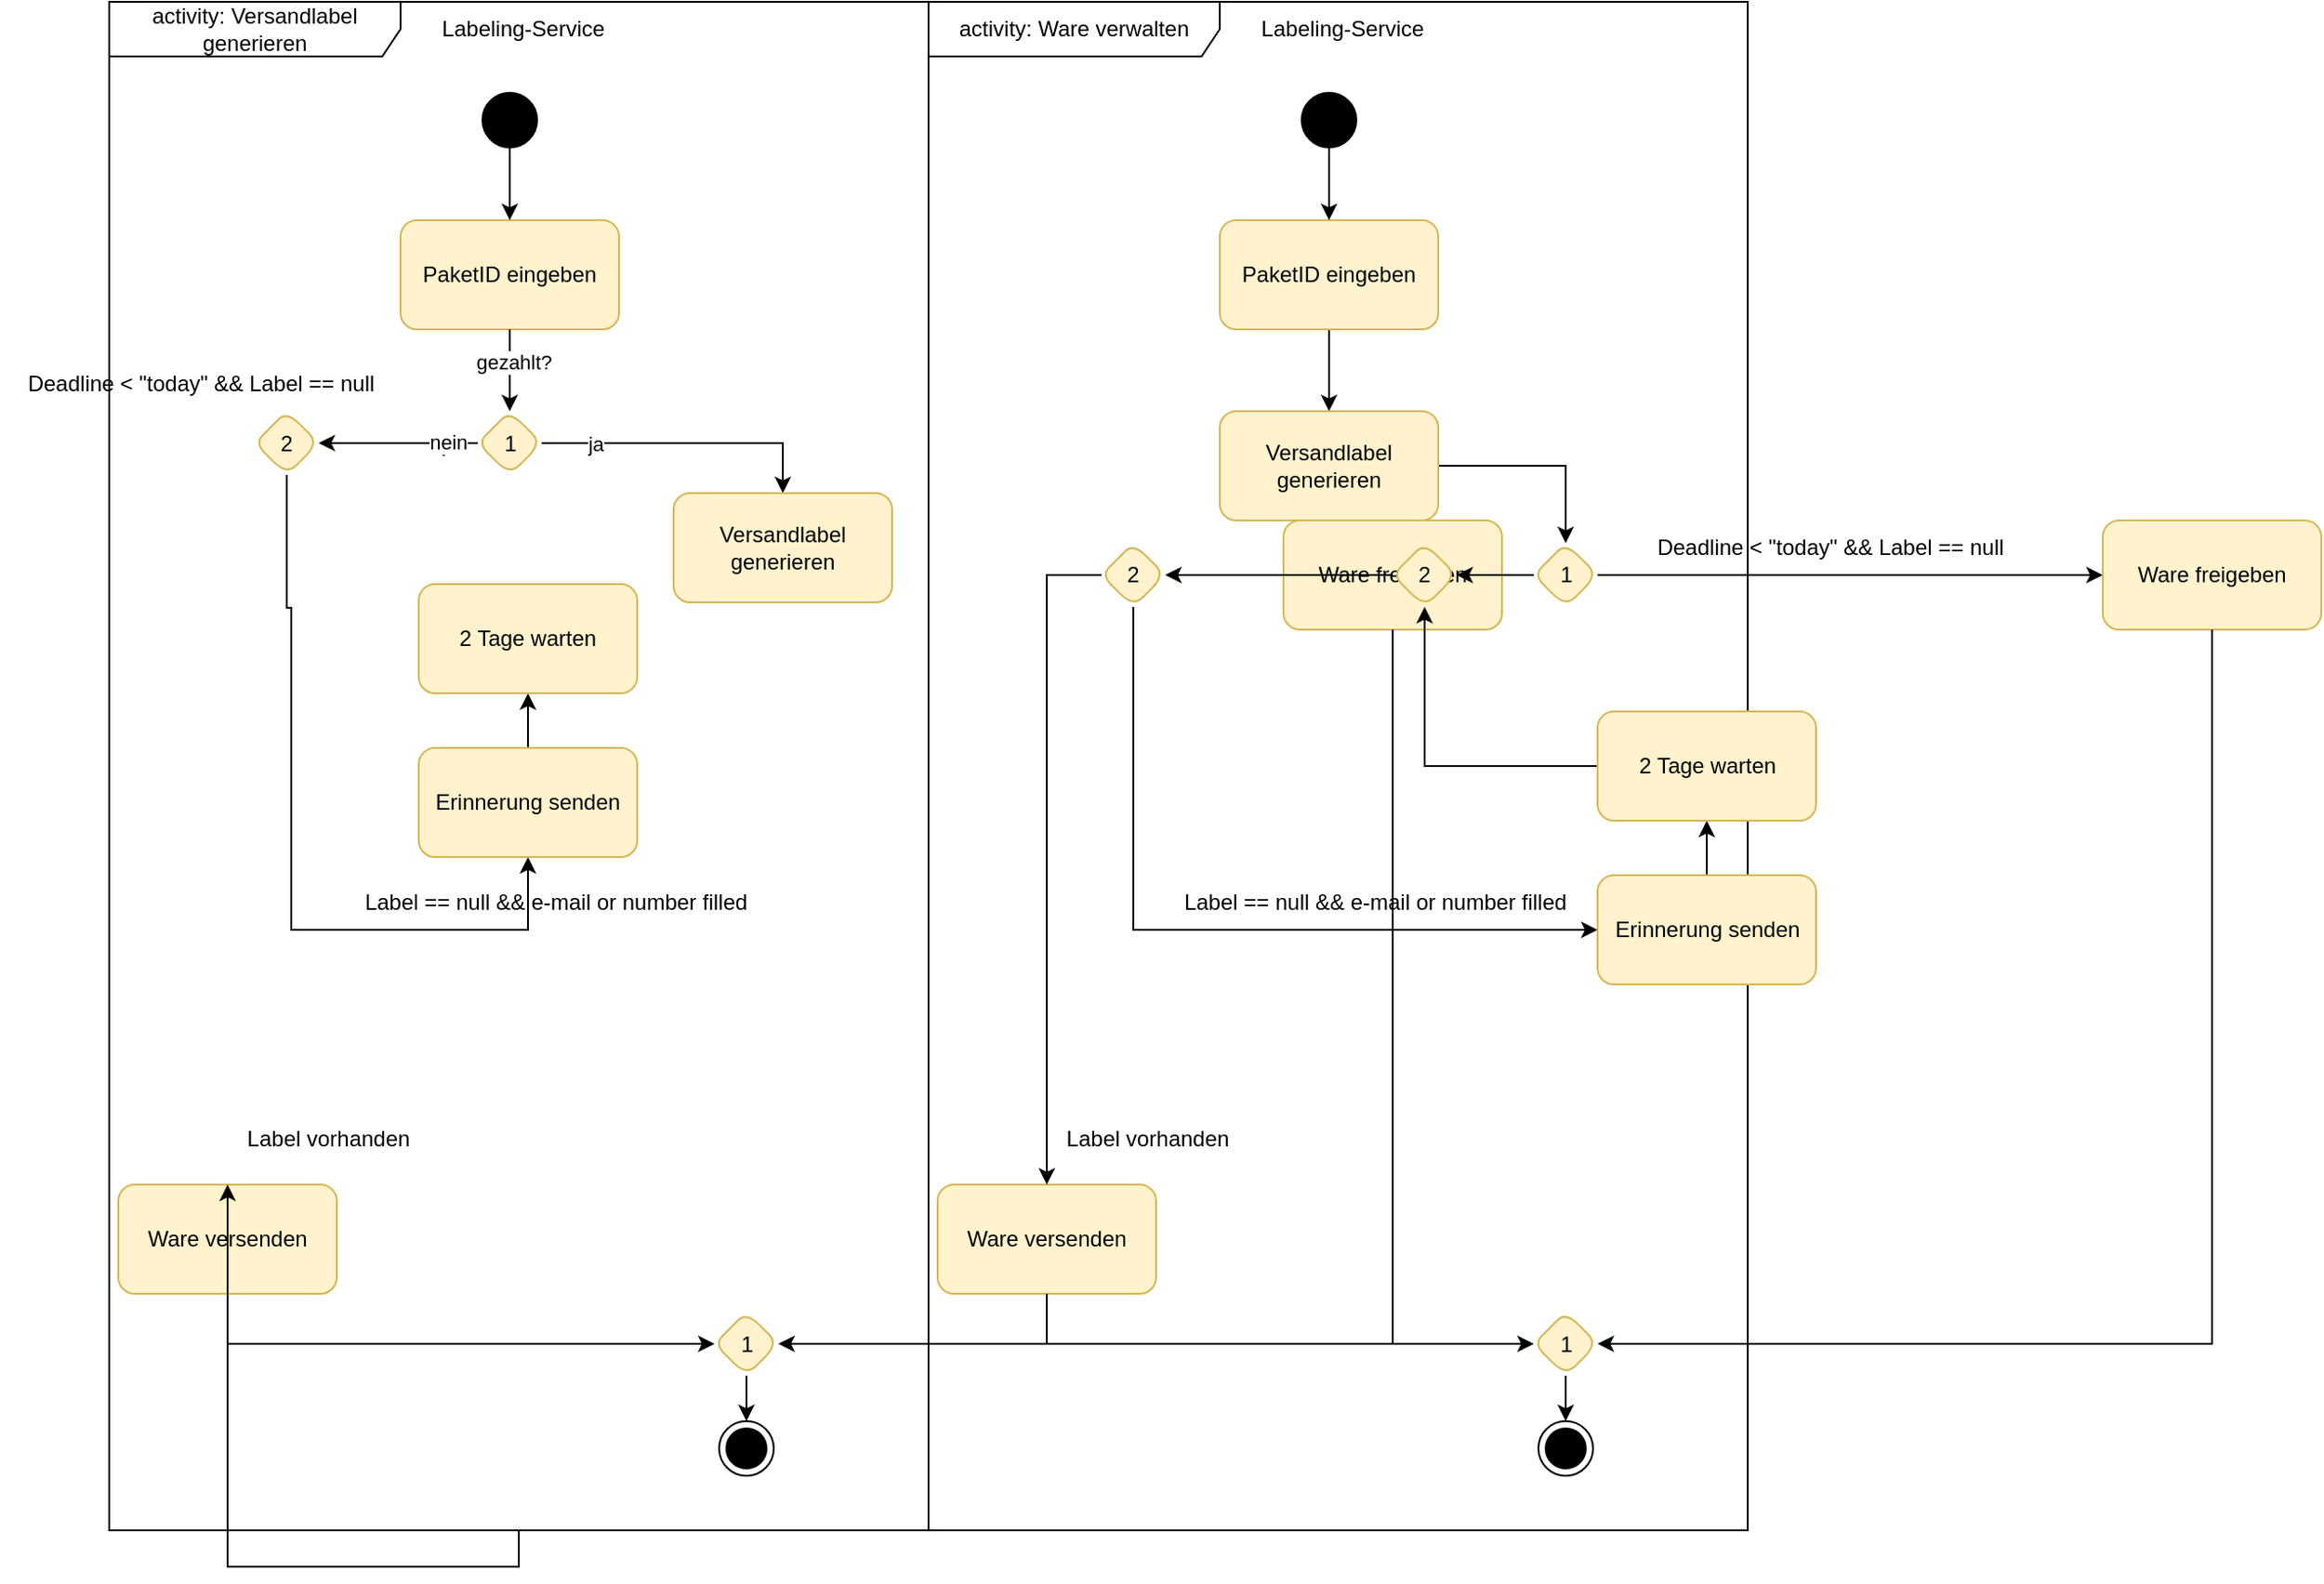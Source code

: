 <mxfile version="22.1.11" type="github">
  <diagram name="Seite-1" id="18Wy0e9a14y2iKfFiZvs">
    <mxGraphModel dx="1290" dy="579" grid="1" gridSize="10" guides="1" tooltips="1" connect="1" arrows="1" fold="1" page="1" pageScale="1" pageWidth="827" pageHeight="1169" math="0" shadow="0">
      <root>
        <mxCell id="0" />
        <mxCell id="1" parent="0" />
        <mxCell id="7-9NOZU4NKzgfEW0f55U-1" value="activity: Versandlabel generieren" style="shape=umlFrame;whiteSpace=wrap;html=1;pointerEvents=0;recursiveResize=0;container=1;collapsible=0;width=160;" parent="1" vertex="1">
          <mxGeometry x="110" y="50" width="450" height="840" as="geometry" />
        </mxCell>
        <mxCell id="7-9NOZU4NKzgfEW0f55U-20" value="" style="edgeStyle=orthogonalEdgeStyle;rounded=0;orthogonalLoop=1;jettySize=auto;html=1;entryX=0.5;entryY=0;entryDx=0;entryDy=0;" parent="7-9NOZU4NKzgfEW0f55U-1" source="7-9NOZU4NKzgfEW0f55U-2" target="7-9NOZU4NKzgfEW0f55U-8" edge="1">
          <mxGeometry relative="1" as="geometry">
            <mxPoint x="300" y="315" as="targetPoint" />
          </mxGeometry>
        </mxCell>
        <mxCell id="AlCIt3RjvGgdDV8iWQWg-56" value="ja" style="edgeLabel;html=1;align=center;verticalAlign=middle;resizable=0;points=[];" vertex="1" connectable="0" parent="7-9NOZU4NKzgfEW0f55U-20">
          <mxGeometry x="-0.635" relative="1" as="geometry">
            <mxPoint as="offset" />
          </mxGeometry>
        </mxCell>
        <mxCell id="7-9NOZU4NKzgfEW0f55U-4" value="Ware freigeben" style="whiteSpace=wrap;html=1;fillColor=#fff2cc;strokeColor=#d6b656;rounded=1;" parent="7-9NOZU4NKzgfEW0f55U-1" vertex="1">
          <mxGeometry x="645" y="285" width="120" height="60" as="geometry" />
        </mxCell>
        <mxCell id="8ZjAo5hcSu2O5ueR2Of1-4" value="PaketID eingeben" style="rounded=1;whiteSpace=wrap;html=1;fillColor=#fff2cc;strokeColor=#d6b656;" parent="7-9NOZU4NKzgfEW0f55U-1" vertex="1">
          <mxGeometry x="160" y="120" width="120" height="60" as="geometry" />
        </mxCell>
        <mxCell id="7-9NOZU4NKzgfEW0f55U-12" value="Deadline &amp;lt; &quot;today&quot; &amp;amp;&amp;amp; Label == null" style="text;html=1;align=center;verticalAlign=middle;resizable=0;points=[];autosize=1;strokeColor=none;fillColor=none;" parent="7-9NOZU4NKzgfEW0f55U-1" vertex="1">
          <mxGeometry x="-60" y="195" width="220" height="30" as="geometry" />
        </mxCell>
        <mxCell id="8ZjAo5hcSu2O5ueR2Of1-1" value="" style="ellipse;whiteSpace=wrap;html=1;fillColor=strokeColor;" parent="7-9NOZU4NKzgfEW0f55U-1" vertex="1">
          <mxGeometry x="205" y="50" width="30" height="30" as="geometry" />
        </mxCell>
        <mxCell id="8ZjAo5hcSu2O5ueR2Of1-5" value="" style="edgeStyle=orthogonalEdgeStyle;rounded=0;orthogonalLoop=1;jettySize=auto;html=1;" parent="7-9NOZU4NKzgfEW0f55U-1" source="8ZjAo5hcSu2O5ueR2Of1-1" target="8ZjAo5hcSu2O5ueR2Of1-4" edge="1">
          <mxGeometry relative="1" as="geometry" />
        </mxCell>
        <mxCell id="8ZjAo5hcSu2O5ueR2Of1-19" value="a" style="ellipse;html=1;shape=endState;fillColor=strokeColor;" parent="7-9NOZU4NKzgfEW0f55U-1" vertex="1">
          <mxGeometry x="335" y="780" width="30" height="30" as="geometry" />
        </mxCell>
        <mxCell id="8ZjAo5hcSu2O5ueR2Of1-20" value="" style="edgeStyle=orthogonalEdgeStyle;rounded=0;orthogonalLoop=1;jettySize=auto;html=1;exitX=0.5;exitY=1;exitDx=0;exitDy=0;entryX=1;entryY=0.5;entryDx=0;entryDy=0;" parent="7-9NOZU4NKzgfEW0f55U-1" source="7-9NOZU4NKzgfEW0f55U-4" target="7-9NOZU4NKzgfEW0f55U-17" edge="1">
          <mxGeometry relative="1" as="geometry">
            <mxPoint x="630" y="405" as="sourcePoint" />
          </mxGeometry>
        </mxCell>
        <mxCell id="7-9NOZU4NKzgfEW0f55U-14" value="Ware versenden" style="whiteSpace=wrap;html=1;fillColor=#fff2cc;strokeColor=#d6b656;rounded=1;" parent="7-9NOZU4NKzgfEW0f55U-1" vertex="1">
          <mxGeometry x="5" y="650" width="120" height="60" as="geometry" />
        </mxCell>
        <mxCell id="7-9NOZU4NKzgfEW0f55U-16" value="Label vorhanden" style="text;html=1;align=center;verticalAlign=middle;resizable=0;points=[];autosize=1;strokeColor=none;fillColor=none;" parent="7-9NOZU4NKzgfEW0f55U-1" vertex="1">
          <mxGeometry x="60" y="610" width="120" height="30" as="geometry" />
        </mxCell>
        <mxCell id="8ZjAo5hcSu2O5ueR2Of1-21" value="" style="edgeStyle=orthogonalEdgeStyle;rounded=0;orthogonalLoop=1;jettySize=auto;html=1;exitX=0.5;exitY=1;exitDx=0;exitDy=0;entryX=0;entryY=0.5;entryDx=0;entryDy=0;" parent="7-9NOZU4NKzgfEW0f55U-1" source="7-9NOZU4NKzgfEW0f55U-14" target="7-9NOZU4NKzgfEW0f55U-17" edge="1">
          <mxGeometry relative="1" as="geometry">
            <mxPoint x="420" y="515" as="sourcePoint" />
            <mxPoint x="580" y="385" as="targetPoint" />
          </mxGeometry>
        </mxCell>
        <mxCell id="7-9NOZU4NKzgfEW0f55U-18" value="" style="edgeStyle=orthogonalEdgeStyle;rounded=0;orthogonalLoop=1;jettySize=auto;html=1;" parent="7-9NOZU4NKzgfEW0f55U-1" source="7-9NOZU4NKzgfEW0f55U-17" target="8ZjAo5hcSu2O5ueR2Of1-19" edge="1">
          <mxGeometry relative="1" as="geometry" />
        </mxCell>
        <mxCell id="7-9NOZU4NKzgfEW0f55U-17" value="1" style="rhombus;whiteSpace=wrap;html=1;fillColor=#fff2cc;strokeColor=#d6b656;rounded=1;" parent="7-9NOZU4NKzgfEW0f55U-1" vertex="1">
          <mxGeometry x="332.5" y="720" width="35" height="35" as="geometry" />
        </mxCell>
        <mxCell id="7-9NOZU4NKzgfEW0f55U-23" value="" style="edgeStyle=orthogonalEdgeStyle;rounded=0;orthogonalLoop=1;jettySize=auto;html=1;exitX=0.5;exitY=1;exitDx=0;exitDy=0;" parent="7-9NOZU4NKzgfEW0f55U-1" source="7-9NOZU4NKzgfEW0f55U-28" target="7-9NOZU4NKzgfEW0f55U-22" edge="1">
          <mxGeometry relative="1" as="geometry">
            <Array as="points">
              <mxPoint x="98" y="333" />
              <mxPoint x="100" y="333" />
              <mxPoint x="100" y="510" />
            </Array>
            <mxPoint x="112.5" y="332.5" as="sourcePoint" />
          </mxGeometry>
        </mxCell>
        <mxCell id="7-9NOZU4NKzgfEW0f55U-25" style="edgeStyle=orthogonalEdgeStyle;rounded=0;orthogonalLoop=1;jettySize=auto;html=1;entryX=0.5;entryY=0;entryDx=0;entryDy=0;" parent="7-9NOZU4NKzgfEW0f55U-1" source="7-9NOZU4NKzgfEW0f55U-1" target="7-9NOZU4NKzgfEW0f55U-14" edge="1">
          <mxGeometry relative="1" as="geometry">
            <mxPoint x="95" y="315" as="sourcePoint" />
          </mxGeometry>
        </mxCell>
        <mxCell id="7-9NOZU4NKzgfEW0f55U-27" value="" style="edgeStyle=orthogonalEdgeStyle;rounded=0;orthogonalLoop=1;jettySize=auto;html=1;" parent="7-9NOZU4NKzgfEW0f55U-1" source="7-9NOZU4NKzgfEW0f55U-22" target="7-9NOZU4NKzgfEW0f55U-26" edge="1">
          <mxGeometry relative="1" as="geometry" />
        </mxCell>
        <mxCell id="7-9NOZU4NKzgfEW0f55U-22" value="Erinnerung senden" style="whiteSpace=wrap;html=1;fillColor=#fff2cc;strokeColor=#d6b656;rounded=1;" parent="7-9NOZU4NKzgfEW0f55U-1" vertex="1">
          <mxGeometry x="170" y="410" width="120" height="60" as="geometry" />
        </mxCell>
        <mxCell id="7-9NOZU4NKzgfEW0f55U-24" value=" Label == null &amp;amp;&amp;amp; e-mail or number filled" style="text;html=1;align=center;verticalAlign=middle;resizable=0;points=[];autosize=1;strokeColor=none;fillColor=none;" parent="7-9NOZU4NKzgfEW0f55U-1" vertex="1">
          <mxGeometry x="125" y="480" width="240" height="30" as="geometry" />
        </mxCell>
        <mxCell id="7-9NOZU4NKzgfEW0f55U-26" value="2 Tage warten" style="whiteSpace=wrap;html=1;fillColor=#fff2cc;strokeColor=#d6b656;rounded=1;" parent="7-9NOZU4NKzgfEW0f55U-1" vertex="1">
          <mxGeometry x="170" y="320" width="120" height="60" as="geometry" />
        </mxCell>
        <mxCell id="7-9NOZU4NKzgfEW0f55U-28" value="2" style="rhombus;whiteSpace=wrap;html=1;fillColor=#fff2cc;strokeColor=#d6b656;rounded=1;" parent="7-9NOZU4NKzgfEW0f55U-1" vertex="1">
          <mxGeometry x="80" y="225" width="35" height="35" as="geometry" />
        </mxCell>
        <mxCell id="AlCIt3RjvGgdDV8iWQWg-1" value="Labeling-Service" style="text;html=1;strokeColor=none;fillColor=none;align=center;verticalAlign=middle;whiteSpace=wrap;rounded=0;" vertex="1" parent="7-9NOZU4NKzgfEW0f55U-1">
          <mxGeometry x="165" width="125" height="30" as="geometry" />
        </mxCell>
        <mxCell id="7-9NOZU4NKzgfEW0f55U-8" value="Versandlabel generieren" style="whiteSpace=wrap;html=1;fillColor=#fff2cc;strokeColor=#d6b656;rounded=1;" parent="7-9NOZU4NKzgfEW0f55U-1" vertex="1">
          <mxGeometry x="310" y="270" width="120" height="60" as="geometry" />
        </mxCell>
        <mxCell id="AlCIt3RjvGgdDV8iWQWg-53" value="" style="edgeStyle=orthogonalEdgeStyle;rounded=0;orthogonalLoop=1;jettySize=auto;html=1;" edge="1" parent="7-9NOZU4NKzgfEW0f55U-1" source="8ZjAo5hcSu2O5ueR2Of1-4" target="7-9NOZU4NKzgfEW0f55U-2">
          <mxGeometry relative="1" as="geometry">
            <mxPoint x="330" y="230" as="sourcePoint" />
            <mxPoint x="330" y="348" as="targetPoint" />
          </mxGeometry>
        </mxCell>
        <mxCell id="AlCIt3RjvGgdDV8iWQWg-60" value="gezahlt?" style="edgeLabel;html=1;align=center;verticalAlign=middle;resizable=0;points=[];" vertex="1" connectable="0" parent="AlCIt3RjvGgdDV8iWQWg-53">
          <mxGeometry x="-0.191" y="2" relative="1" as="geometry">
            <mxPoint as="offset" />
          </mxGeometry>
        </mxCell>
        <mxCell id="7-9NOZU4NKzgfEW0f55U-2" value="1" style="rhombus;whiteSpace=wrap;html=1;fillColor=#fff2cc;strokeColor=#d6b656;rounded=1;" parent="7-9NOZU4NKzgfEW0f55U-1" vertex="1">
          <mxGeometry x="202.5" y="225" width="35" height="35" as="geometry" />
        </mxCell>
        <mxCell id="AlCIt3RjvGgdDV8iWQWg-57" value="" style="edgeStyle=orthogonalEdgeStyle;rounded=0;orthogonalLoop=1;jettySize=auto;html=1;entryX=1;entryY=0.5;entryDx=0;entryDy=0;exitX=0;exitY=0.5;exitDx=0;exitDy=0;" edge="1" parent="7-9NOZU4NKzgfEW0f55U-1" source="7-9NOZU4NKzgfEW0f55U-2" target="7-9NOZU4NKzgfEW0f55U-28">
          <mxGeometry relative="1" as="geometry">
            <mxPoint x="350" y="270" as="targetPoint" />
            <mxPoint x="248" y="253" as="sourcePoint" />
          </mxGeometry>
        </mxCell>
        <mxCell id="AlCIt3RjvGgdDV8iWQWg-58" value="ja" style="edgeLabel;html=1;align=center;verticalAlign=middle;resizable=0;points=[];" vertex="1" connectable="0" parent="AlCIt3RjvGgdDV8iWQWg-57">
          <mxGeometry x="-0.635" relative="1" as="geometry">
            <mxPoint as="offset" />
          </mxGeometry>
        </mxCell>
        <mxCell id="AlCIt3RjvGgdDV8iWQWg-61" value="nein" style="edgeLabel;html=1;align=center;verticalAlign=middle;resizable=0;points=[];" vertex="1" connectable="0" parent="AlCIt3RjvGgdDV8iWQWg-57">
          <mxGeometry x="-0.614" y="-1" relative="1" as="geometry">
            <mxPoint as="offset" />
          </mxGeometry>
        </mxCell>
        <mxCell id="AlCIt3RjvGgdDV8iWQWg-59" style="edgeStyle=orthogonalEdgeStyle;rounded=0;orthogonalLoop=1;jettySize=auto;html=1;exitX=0.5;exitY=1;exitDx=0;exitDy=0;" edge="1" parent="7-9NOZU4NKzgfEW0f55U-1">
          <mxGeometry relative="1" as="geometry">
            <mxPoint x="190" y="210" as="sourcePoint" />
            <mxPoint x="190" y="210" as="targetPoint" />
          </mxGeometry>
        </mxCell>
        <mxCell id="AlCIt3RjvGgdDV8iWQWg-2" value="activity: Ware verwalten" style="shape=umlFrame;whiteSpace=wrap;html=1;pointerEvents=0;recursiveResize=0;container=1;collapsible=0;width=160;" vertex="1" parent="1">
          <mxGeometry x="560" y="50" width="450" height="840" as="geometry" />
        </mxCell>
        <mxCell id="AlCIt3RjvGgdDV8iWQWg-3" value="" style="edgeStyle=orthogonalEdgeStyle;rounded=0;orthogonalLoop=1;jettySize=auto;html=1;exitX=1;exitY=0.5;exitDx=0;exitDy=0;" edge="1" parent="AlCIt3RjvGgdDV8iWQWg-2" source="AlCIt3RjvGgdDV8iWQWg-5" target="AlCIt3RjvGgdDV8iWQWg-6">
          <mxGeometry relative="1" as="geometry" />
        </mxCell>
        <mxCell id="AlCIt3RjvGgdDV8iWQWg-4" value="" style="edgeStyle=orthogonalEdgeStyle;rounded=0;orthogonalLoop=1;jettySize=auto;html=1;entryX=1;entryY=0.5;entryDx=0;entryDy=0;" edge="1" parent="AlCIt3RjvGgdDV8iWQWg-2" source="AlCIt3RjvGgdDV8iWQWg-5" target="AlCIt3RjvGgdDV8iWQWg-30">
          <mxGeometry relative="1" as="geometry">
            <mxPoint x="300" y="315" as="targetPoint" />
          </mxGeometry>
        </mxCell>
        <mxCell id="AlCIt3RjvGgdDV8iWQWg-5" value="1" style="rhombus;whiteSpace=wrap;html=1;fillColor=#fff2cc;strokeColor=#d6b656;rounded=1;" vertex="1" parent="AlCIt3RjvGgdDV8iWQWg-2">
          <mxGeometry x="332.5" y="297.5" width="35" height="35" as="geometry" />
        </mxCell>
        <mxCell id="AlCIt3RjvGgdDV8iWQWg-6" value="Ware freigeben" style="whiteSpace=wrap;html=1;fillColor=#fff2cc;strokeColor=#d6b656;rounded=1;" vertex="1" parent="AlCIt3RjvGgdDV8iWQWg-2">
          <mxGeometry x="645" y="285" width="120" height="60" as="geometry" />
        </mxCell>
        <mxCell id="AlCIt3RjvGgdDV8iWQWg-7" value="" style="edgeStyle=orthogonalEdgeStyle;rounded=0;orthogonalLoop=1;jettySize=auto;html=1;" edge="1" parent="AlCIt3RjvGgdDV8iWQWg-2" source="AlCIt3RjvGgdDV8iWQWg-8" target="AlCIt3RjvGgdDV8iWQWg-10">
          <mxGeometry relative="1" as="geometry" />
        </mxCell>
        <mxCell id="AlCIt3RjvGgdDV8iWQWg-8" value="PaketID eingeben" style="rounded=1;whiteSpace=wrap;html=1;fillColor=#fff2cc;strokeColor=#d6b656;" vertex="1" parent="AlCIt3RjvGgdDV8iWQWg-2">
          <mxGeometry x="160" y="120" width="120" height="60" as="geometry" />
        </mxCell>
        <mxCell id="AlCIt3RjvGgdDV8iWQWg-9" value="" style="edgeStyle=orthogonalEdgeStyle;rounded=0;orthogonalLoop=1;jettySize=auto;html=1;" edge="1" parent="AlCIt3RjvGgdDV8iWQWg-2" source="AlCIt3RjvGgdDV8iWQWg-10" target="AlCIt3RjvGgdDV8iWQWg-5">
          <mxGeometry relative="1" as="geometry" />
        </mxCell>
        <mxCell id="AlCIt3RjvGgdDV8iWQWg-10" value="Versandlabel generieren" style="whiteSpace=wrap;html=1;fillColor=#fff2cc;strokeColor=#d6b656;rounded=1;" vertex="1" parent="AlCIt3RjvGgdDV8iWQWg-2">
          <mxGeometry x="160" y="225" width="120" height="60" as="geometry" />
        </mxCell>
        <mxCell id="AlCIt3RjvGgdDV8iWQWg-11" value="Deadline &amp;lt; &quot;today&quot; &amp;amp;&amp;amp; Label == null" style="text;html=1;align=center;verticalAlign=middle;resizable=0;points=[];autosize=1;strokeColor=none;fillColor=none;" vertex="1" parent="AlCIt3RjvGgdDV8iWQWg-2">
          <mxGeometry x="385" y="285" width="220" height="30" as="geometry" />
        </mxCell>
        <mxCell id="AlCIt3RjvGgdDV8iWQWg-12" value="" style="ellipse;whiteSpace=wrap;html=1;fillColor=strokeColor;" vertex="1" parent="AlCIt3RjvGgdDV8iWQWg-2">
          <mxGeometry x="205" y="50" width="30" height="30" as="geometry" />
        </mxCell>
        <mxCell id="AlCIt3RjvGgdDV8iWQWg-13" value="" style="edgeStyle=orthogonalEdgeStyle;rounded=0;orthogonalLoop=1;jettySize=auto;html=1;" edge="1" parent="AlCIt3RjvGgdDV8iWQWg-2" source="AlCIt3RjvGgdDV8iWQWg-12" target="AlCIt3RjvGgdDV8iWQWg-8">
          <mxGeometry relative="1" as="geometry" />
        </mxCell>
        <mxCell id="AlCIt3RjvGgdDV8iWQWg-14" value="a" style="ellipse;html=1;shape=endState;fillColor=strokeColor;" vertex="1" parent="AlCIt3RjvGgdDV8iWQWg-2">
          <mxGeometry x="335" y="780" width="30" height="30" as="geometry" />
        </mxCell>
        <mxCell id="AlCIt3RjvGgdDV8iWQWg-15" value="" style="edgeStyle=orthogonalEdgeStyle;rounded=0;orthogonalLoop=1;jettySize=auto;html=1;exitX=0.5;exitY=1;exitDx=0;exitDy=0;entryX=1;entryY=0.5;entryDx=0;entryDy=0;" edge="1" parent="AlCIt3RjvGgdDV8iWQWg-2" source="AlCIt3RjvGgdDV8iWQWg-6" target="AlCIt3RjvGgdDV8iWQWg-20">
          <mxGeometry relative="1" as="geometry">
            <mxPoint x="630" y="405" as="sourcePoint" />
          </mxGeometry>
        </mxCell>
        <mxCell id="AlCIt3RjvGgdDV8iWQWg-16" value="Ware versenden" style="whiteSpace=wrap;html=1;fillColor=#fff2cc;strokeColor=#d6b656;rounded=1;" vertex="1" parent="AlCIt3RjvGgdDV8iWQWg-2">
          <mxGeometry x="5" y="650" width="120" height="60" as="geometry" />
        </mxCell>
        <mxCell id="AlCIt3RjvGgdDV8iWQWg-17" value="Label vorhanden" style="text;html=1;align=center;verticalAlign=middle;resizable=0;points=[];autosize=1;strokeColor=none;fillColor=none;" vertex="1" parent="AlCIt3RjvGgdDV8iWQWg-2">
          <mxGeometry x="60" y="610" width="120" height="30" as="geometry" />
        </mxCell>
        <mxCell id="AlCIt3RjvGgdDV8iWQWg-18" value="" style="edgeStyle=orthogonalEdgeStyle;rounded=0;orthogonalLoop=1;jettySize=auto;html=1;exitX=0.5;exitY=1;exitDx=0;exitDy=0;entryX=0;entryY=0.5;entryDx=0;entryDy=0;" edge="1" parent="AlCIt3RjvGgdDV8iWQWg-2" source="AlCIt3RjvGgdDV8iWQWg-16" target="AlCIt3RjvGgdDV8iWQWg-20">
          <mxGeometry relative="1" as="geometry">
            <mxPoint x="420" y="515" as="sourcePoint" />
            <mxPoint x="580" y="385" as="targetPoint" />
          </mxGeometry>
        </mxCell>
        <mxCell id="AlCIt3RjvGgdDV8iWQWg-19" value="" style="edgeStyle=orthogonalEdgeStyle;rounded=0;orthogonalLoop=1;jettySize=auto;html=1;" edge="1" parent="AlCIt3RjvGgdDV8iWQWg-2" source="AlCIt3RjvGgdDV8iWQWg-20" target="AlCIt3RjvGgdDV8iWQWg-14">
          <mxGeometry relative="1" as="geometry" />
        </mxCell>
        <mxCell id="AlCIt3RjvGgdDV8iWQWg-20" value="1" style="rhombus;whiteSpace=wrap;html=1;fillColor=#fff2cc;strokeColor=#d6b656;rounded=1;" vertex="1" parent="AlCIt3RjvGgdDV8iWQWg-2">
          <mxGeometry x="332.5" y="720" width="35" height="35" as="geometry" />
        </mxCell>
        <mxCell id="AlCIt3RjvGgdDV8iWQWg-21" value="" style="edgeStyle=orthogonalEdgeStyle;rounded=0;orthogonalLoop=1;jettySize=auto;html=1;" edge="1" parent="AlCIt3RjvGgdDV8iWQWg-2" source="AlCIt3RjvGgdDV8iWQWg-23" target="AlCIt3RjvGgdDV8iWQWg-25">
          <mxGeometry relative="1" as="geometry">
            <Array as="points">
              <mxPoint x="113" y="510" />
            </Array>
          </mxGeometry>
        </mxCell>
        <mxCell id="AlCIt3RjvGgdDV8iWQWg-22" style="edgeStyle=orthogonalEdgeStyle;rounded=0;orthogonalLoop=1;jettySize=auto;html=1;exitX=0;exitY=0.5;exitDx=0;exitDy=0;entryX=0.5;entryY=0;entryDx=0;entryDy=0;" edge="1" parent="AlCIt3RjvGgdDV8iWQWg-2" source="AlCIt3RjvGgdDV8iWQWg-23" target="AlCIt3RjvGgdDV8iWQWg-16">
          <mxGeometry relative="1" as="geometry" />
        </mxCell>
        <mxCell id="AlCIt3RjvGgdDV8iWQWg-23" value="2" style="rhombus;whiteSpace=wrap;html=1;fillColor=#fff2cc;strokeColor=#d6b656;rounded=1;" vertex="1" parent="AlCIt3RjvGgdDV8iWQWg-2">
          <mxGeometry x="95" y="297.5" width="35" height="35" as="geometry" />
        </mxCell>
        <mxCell id="AlCIt3RjvGgdDV8iWQWg-24" value="" style="edgeStyle=orthogonalEdgeStyle;rounded=0;orthogonalLoop=1;jettySize=auto;html=1;" edge="1" parent="AlCIt3RjvGgdDV8iWQWg-2" source="AlCIt3RjvGgdDV8iWQWg-25" target="AlCIt3RjvGgdDV8iWQWg-28">
          <mxGeometry relative="1" as="geometry" />
        </mxCell>
        <mxCell id="AlCIt3RjvGgdDV8iWQWg-25" value="Erinnerung senden" style="whiteSpace=wrap;html=1;fillColor=#fff2cc;strokeColor=#d6b656;rounded=1;" vertex="1" parent="AlCIt3RjvGgdDV8iWQWg-2">
          <mxGeometry x="367.5" y="480" width="120" height="60" as="geometry" />
        </mxCell>
        <mxCell id="AlCIt3RjvGgdDV8iWQWg-26" value=" Label == null &amp;amp;&amp;amp; e-mail or number filled" style="text;html=1;align=center;verticalAlign=middle;resizable=0;points=[];autosize=1;strokeColor=none;fillColor=none;" vertex="1" parent="AlCIt3RjvGgdDV8iWQWg-2">
          <mxGeometry x="125" y="480" width="240" height="30" as="geometry" />
        </mxCell>
        <mxCell id="AlCIt3RjvGgdDV8iWQWg-27" value="" style="edgeStyle=orthogonalEdgeStyle;rounded=0;orthogonalLoop=1;jettySize=auto;html=1;" edge="1" parent="AlCIt3RjvGgdDV8iWQWg-2" source="AlCIt3RjvGgdDV8iWQWg-28" target="AlCIt3RjvGgdDV8iWQWg-30">
          <mxGeometry relative="1" as="geometry" />
        </mxCell>
        <mxCell id="AlCIt3RjvGgdDV8iWQWg-28" value="2 Tage warten" style="whiteSpace=wrap;html=1;fillColor=#fff2cc;strokeColor=#d6b656;rounded=1;" vertex="1" parent="AlCIt3RjvGgdDV8iWQWg-2">
          <mxGeometry x="367.5" y="390" width="120" height="60" as="geometry" />
        </mxCell>
        <mxCell id="AlCIt3RjvGgdDV8iWQWg-29" style="edgeStyle=orthogonalEdgeStyle;rounded=0;orthogonalLoop=1;jettySize=auto;html=1;exitX=0;exitY=0.5;exitDx=0;exitDy=0;entryX=1;entryY=0.5;entryDx=0;entryDy=0;" edge="1" parent="AlCIt3RjvGgdDV8iWQWg-2" source="AlCIt3RjvGgdDV8iWQWg-30" target="AlCIt3RjvGgdDV8iWQWg-23">
          <mxGeometry relative="1" as="geometry" />
        </mxCell>
        <mxCell id="AlCIt3RjvGgdDV8iWQWg-30" value="2" style="rhombus;whiteSpace=wrap;html=1;fillColor=#fff2cc;strokeColor=#d6b656;rounded=1;" vertex="1" parent="AlCIt3RjvGgdDV8iWQWg-2">
          <mxGeometry x="255" y="297.5" width="35" height="35" as="geometry" />
        </mxCell>
        <mxCell id="AlCIt3RjvGgdDV8iWQWg-31" value="Labeling-Service" style="text;html=1;strokeColor=none;fillColor=none;align=center;verticalAlign=middle;whiteSpace=wrap;rounded=0;" vertex="1" parent="AlCIt3RjvGgdDV8iWQWg-2">
          <mxGeometry x="165" width="125" height="30" as="geometry" />
        </mxCell>
      </root>
    </mxGraphModel>
  </diagram>
</mxfile>

